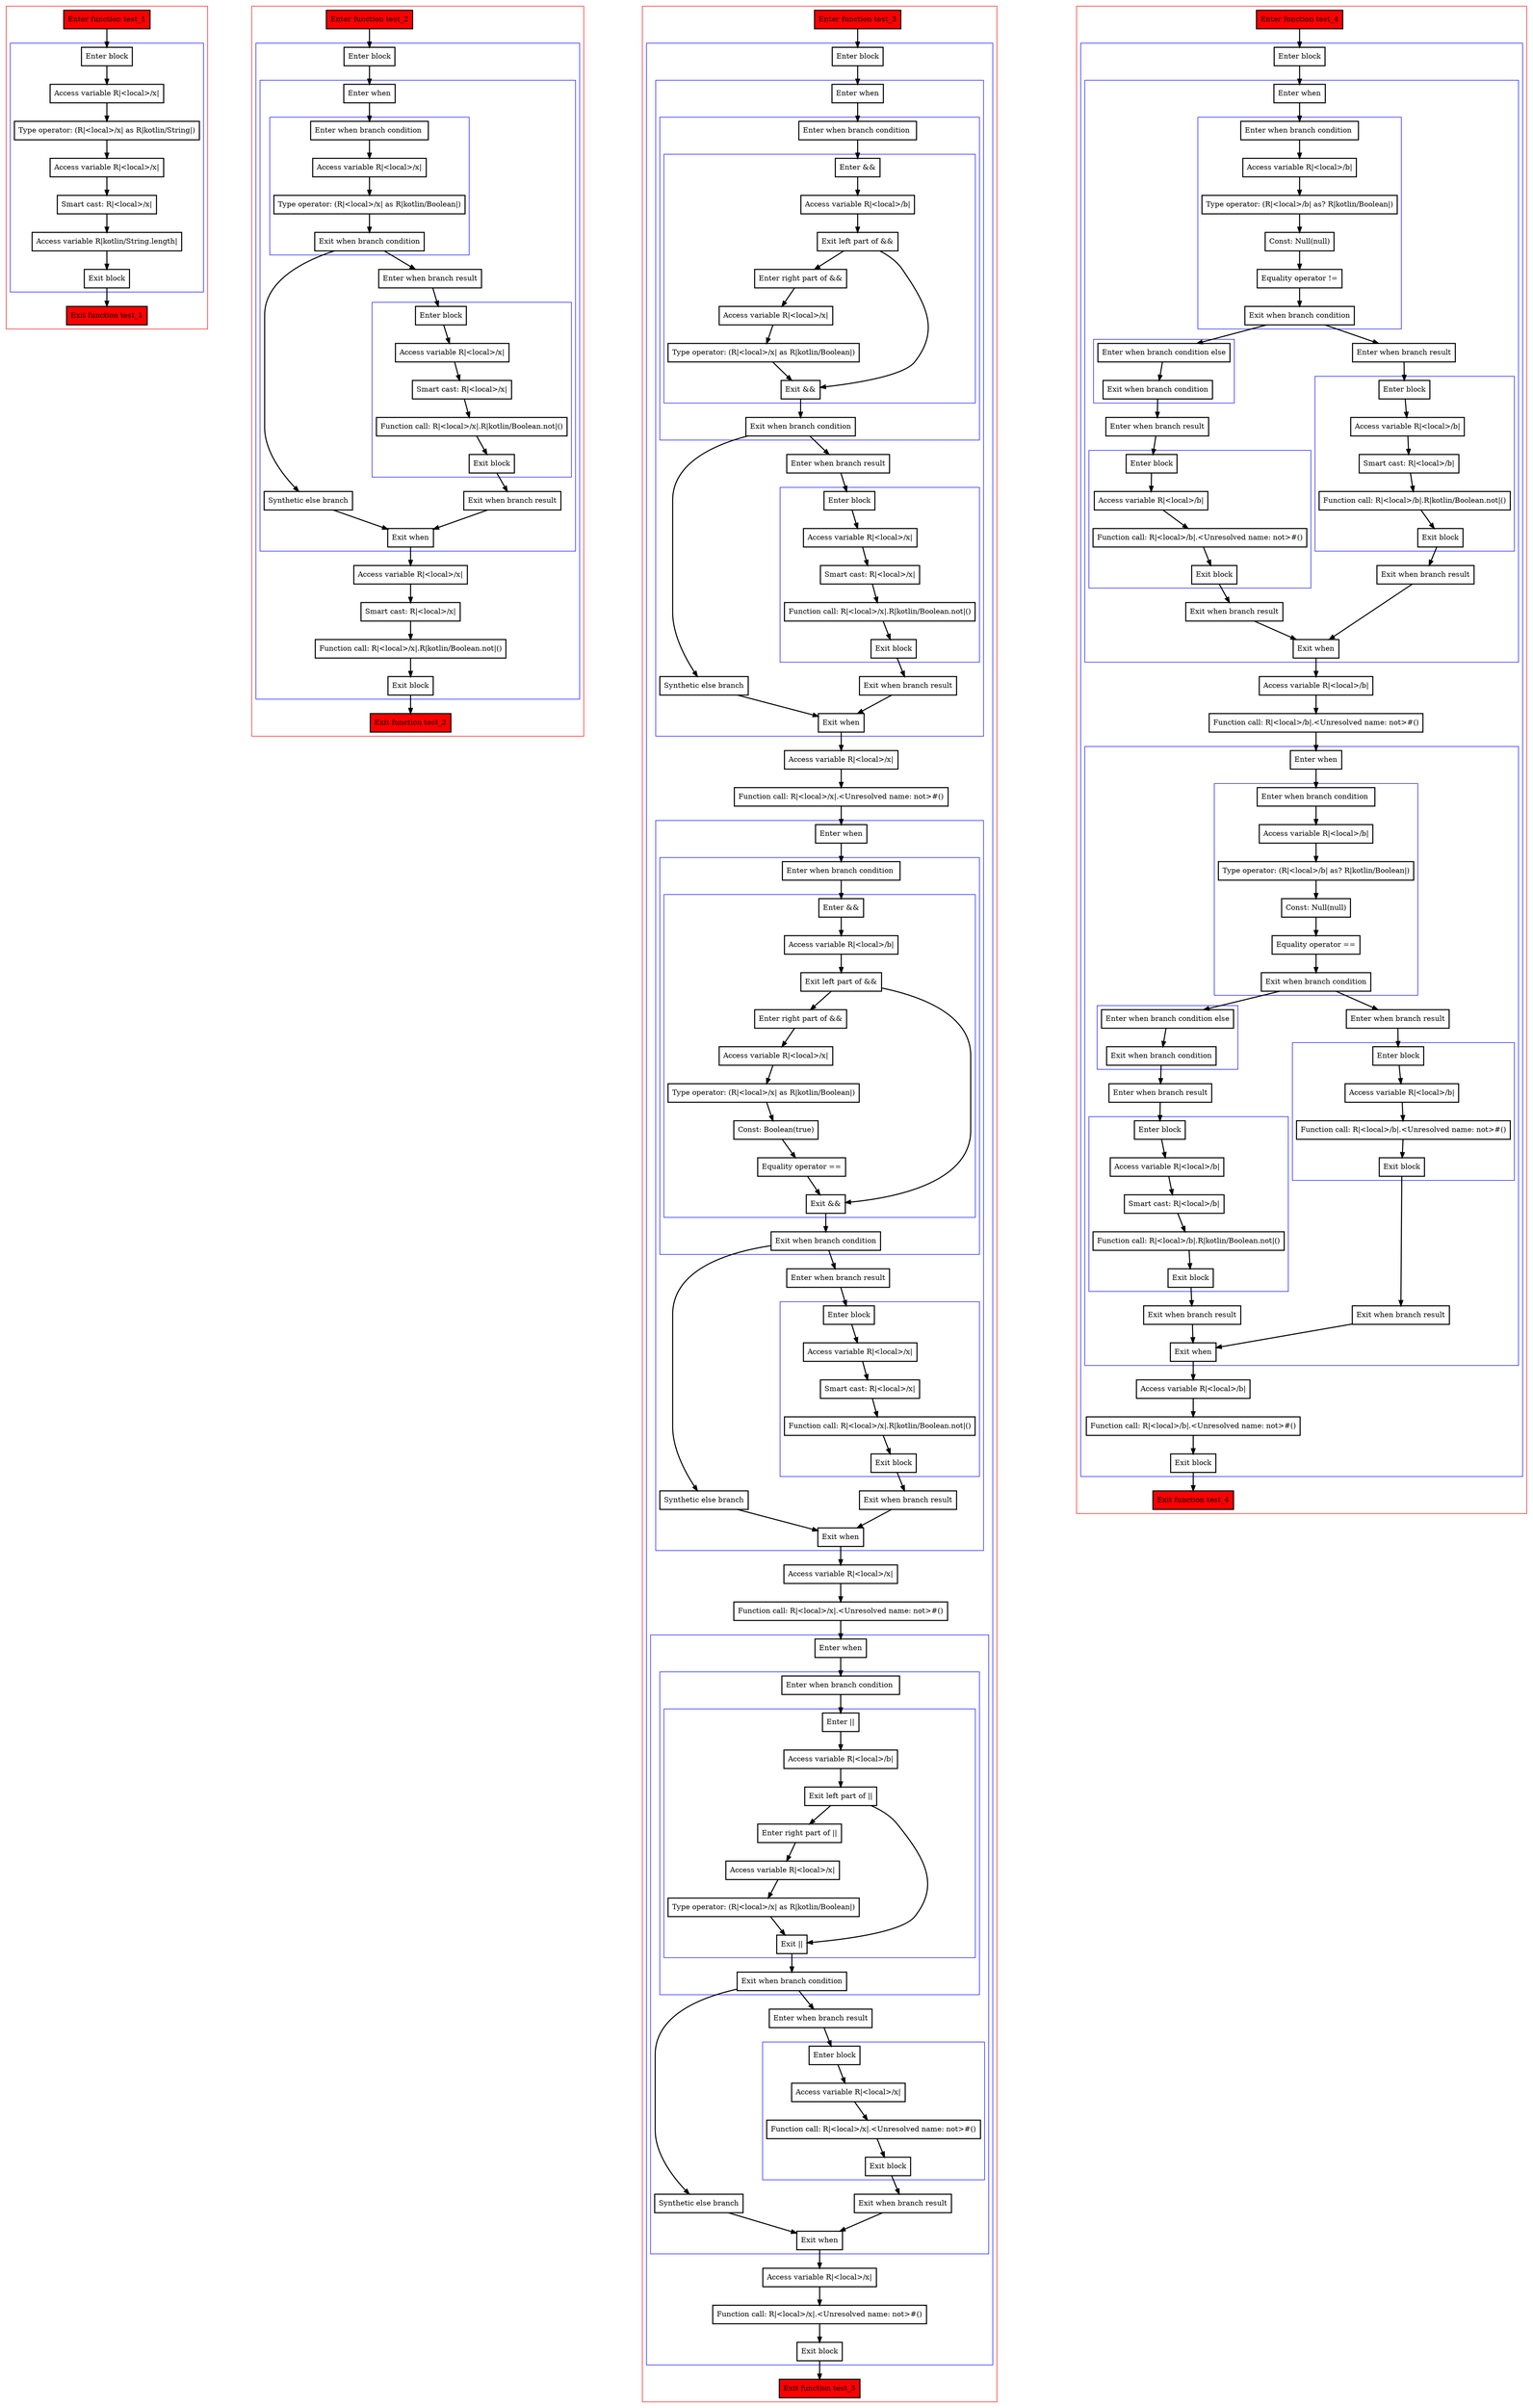 digraph casts_kt {
    graph [nodesep=3]
    node [shape=box penwidth=2]
    edge [penwidth=2]

    subgraph cluster_0 {
        color=red
        0 [label="Enter function test_1" style="filled" fillcolor=red];
        subgraph cluster_1 {
            color=blue
            1 [label="Enter block"];
            2 [label="Access variable R|<local>/x|"];
            3 [label="Type operator: (R|<local>/x| as R|kotlin/String|)"];
            4 [label="Access variable R|<local>/x|"];
            5 [label="Smart cast: R|<local>/x|"];
            6 [label="Access variable R|kotlin/String.length|"];
            7 [label="Exit block"];
        }
        8 [label="Exit function test_1" style="filled" fillcolor=red];
    }
    0 -> {1};
    1 -> {2};
    2 -> {3};
    3 -> {4};
    4 -> {5};
    5 -> {6};
    6 -> {7};
    7 -> {8};

    subgraph cluster_2 {
        color=red
        9 [label="Enter function test_2" style="filled" fillcolor=red];
        subgraph cluster_3 {
            color=blue
            10 [label="Enter block"];
            subgraph cluster_4 {
                color=blue
                11 [label="Enter when"];
                subgraph cluster_5 {
                    color=blue
                    12 [label="Enter when branch condition "];
                    13 [label="Access variable R|<local>/x|"];
                    14 [label="Type operator: (R|<local>/x| as R|kotlin/Boolean|)"];
                    15 [label="Exit when branch condition"];
                }
                16 [label="Synthetic else branch"];
                17 [label="Enter when branch result"];
                subgraph cluster_6 {
                    color=blue
                    18 [label="Enter block"];
                    19 [label="Access variable R|<local>/x|"];
                    20 [label="Smart cast: R|<local>/x|"];
                    21 [label="Function call: R|<local>/x|.R|kotlin/Boolean.not|()"];
                    22 [label="Exit block"];
                }
                23 [label="Exit when branch result"];
                24 [label="Exit when"];
            }
            25 [label="Access variable R|<local>/x|"];
            26 [label="Smart cast: R|<local>/x|"];
            27 [label="Function call: R|<local>/x|.R|kotlin/Boolean.not|()"];
            28 [label="Exit block"];
        }
        29 [label="Exit function test_2" style="filled" fillcolor=red];
    }
    9 -> {10};
    10 -> {11};
    11 -> {12};
    12 -> {13};
    13 -> {14};
    14 -> {15};
    15 -> {17 16};
    16 -> {24};
    17 -> {18};
    18 -> {19};
    19 -> {20};
    20 -> {21};
    21 -> {22};
    22 -> {23};
    23 -> {24};
    24 -> {25};
    25 -> {26};
    26 -> {27};
    27 -> {28};
    28 -> {29};

    subgraph cluster_7 {
        color=red
        30 [label="Enter function test_3" style="filled" fillcolor=red];
        subgraph cluster_8 {
            color=blue
            31 [label="Enter block"];
            subgraph cluster_9 {
                color=blue
                32 [label="Enter when"];
                subgraph cluster_10 {
                    color=blue
                    33 [label="Enter when branch condition "];
                    subgraph cluster_11 {
                        color=blue
                        34 [label="Enter &&"];
                        35 [label="Access variable R|<local>/b|"];
                        36 [label="Exit left part of &&"];
                        37 [label="Enter right part of &&"];
                        38 [label="Access variable R|<local>/x|"];
                        39 [label="Type operator: (R|<local>/x| as R|kotlin/Boolean|)"];
                        40 [label="Exit &&"];
                    }
                    41 [label="Exit when branch condition"];
                }
                42 [label="Synthetic else branch"];
                43 [label="Enter when branch result"];
                subgraph cluster_12 {
                    color=blue
                    44 [label="Enter block"];
                    45 [label="Access variable R|<local>/x|"];
                    46 [label="Smart cast: R|<local>/x|"];
                    47 [label="Function call: R|<local>/x|.R|kotlin/Boolean.not|()"];
                    48 [label="Exit block"];
                }
                49 [label="Exit when branch result"];
                50 [label="Exit when"];
            }
            51 [label="Access variable R|<local>/x|"];
            52 [label="Function call: R|<local>/x|.<Unresolved name: not>#()"];
            subgraph cluster_13 {
                color=blue
                53 [label="Enter when"];
                subgraph cluster_14 {
                    color=blue
                    54 [label="Enter when branch condition "];
                    subgraph cluster_15 {
                        color=blue
                        55 [label="Enter &&"];
                        56 [label="Access variable R|<local>/b|"];
                        57 [label="Exit left part of &&"];
                        58 [label="Enter right part of &&"];
                        59 [label="Access variable R|<local>/x|"];
                        60 [label="Type operator: (R|<local>/x| as R|kotlin/Boolean|)"];
                        61 [label="Const: Boolean(true)"];
                        62 [label="Equality operator =="];
                        63 [label="Exit &&"];
                    }
                    64 [label="Exit when branch condition"];
                }
                65 [label="Synthetic else branch"];
                66 [label="Enter when branch result"];
                subgraph cluster_16 {
                    color=blue
                    67 [label="Enter block"];
                    68 [label="Access variable R|<local>/x|"];
                    69 [label="Smart cast: R|<local>/x|"];
                    70 [label="Function call: R|<local>/x|.R|kotlin/Boolean.not|()"];
                    71 [label="Exit block"];
                }
                72 [label="Exit when branch result"];
                73 [label="Exit when"];
            }
            74 [label="Access variable R|<local>/x|"];
            75 [label="Function call: R|<local>/x|.<Unresolved name: not>#()"];
            subgraph cluster_17 {
                color=blue
                76 [label="Enter when"];
                subgraph cluster_18 {
                    color=blue
                    77 [label="Enter when branch condition "];
                    subgraph cluster_19 {
                        color=blue
                        78 [label="Enter ||"];
                        79 [label="Access variable R|<local>/b|"];
                        80 [label="Exit left part of ||"];
                        81 [label="Enter right part of ||"];
                        82 [label="Access variable R|<local>/x|"];
                        83 [label="Type operator: (R|<local>/x| as R|kotlin/Boolean|)"];
                        84 [label="Exit ||"];
                    }
                    85 [label="Exit when branch condition"];
                }
                86 [label="Synthetic else branch"];
                87 [label="Enter when branch result"];
                subgraph cluster_20 {
                    color=blue
                    88 [label="Enter block"];
                    89 [label="Access variable R|<local>/x|"];
                    90 [label="Function call: R|<local>/x|.<Unresolved name: not>#()"];
                    91 [label="Exit block"];
                }
                92 [label="Exit when branch result"];
                93 [label="Exit when"];
            }
            94 [label="Access variable R|<local>/x|"];
            95 [label="Function call: R|<local>/x|.<Unresolved name: not>#()"];
            96 [label="Exit block"];
        }
        97 [label="Exit function test_3" style="filled" fillcolor=red];
    }
    30 -> {31};
    31 -> {32};
    32 -> {33};
    33 -> {34};
    34 -> {35};
    35 -> {36};
    36 -> {40 37};
    37 -> {38};
    38 -> {39};
    39 -> {40};
    40 -> {41};
    41 -> {43 42};
    42 -> {50};
    43 -> {44};
    44 -> {45};
    45 -> {46};
    46 -> {47};
    47 -> {48};
    48 -> {49};
    49 -> {50};
    50 -> {51};
    51 -> {52};
    52 -> {53};
    53 -> {54};
    54 -> {55};
    55 -> {56};
    56 -> {57};
    57 -> {63 58};
    58 -> {59};
    59 -> {60};
    60 -> {61};
    61 -> {62};
    62 -> {63};
    63 -> {64};
    64 -> {66 65};
    65 -> {73};
    66 -> {67};
    67 -> {68};
    68 -> {69};
    69 -> {70};
    70 -> {71};
    71 -> {72};
    72 -> {73};
    73 -> {74};
    74 -> {75};
    75 -> {76};
    76 -> {77};
    77 -> {78};
    78 -> {79};
    79 -> {80};
    80 -> {84 81};
    81 -> {82};
    82 -> {83};
    83 -> {84};
    84 -> {85};
    85 -> {87 86};
    86 -> {93};
    87 -> {88};
    88 -> {89};
    89 -> {90};
    90 -> {91};
    91 -> {92};
    92 -> {93};
    93 -> {94};
    94 -> {95};
    95 -> {96};
    96 -> {97};

    subgraph cluster_21 {
        color=red
        98 [label="Enter function test_4" style="filled" fillcolor=red];
        subgraph cluster_22 {
            color=blue
            99 [label="Enter block"];
            subgraph cluster_23 {
                color=blue
                100 [label="Enter when"];
                subgraph cluster_24 {
                    color=blue
                    101 [label="Enter when branch condition "];
                    102 [label="Access variable R|<local>/b|"];
                    103 [label="Type operator: (R|<local>/b| as? R|kotlin/Boolean|)"];
                    104 [label="Const: Null(null)"];
                    105 [label="Equality operator !="];
                    106 [label="Exit when branch condition"];
                }
                subgraph cluster_25 {
                    color=blue
                    107 [label="Enter when branch condition else"];
                    108 [label="Exit when branch condition"];
                }
                109 [label="Enter when branch result"];
                subgraph cluster_26 {
                    color=blue
                    110 [label="Enter block"];
                    111 [label="Access variable R|<local>/b|"];
                    112 [label="Function call: R|<local>/b|.<Unresolved name: not>#()"];
                    113 [label="Exit block"];
                }
                114 [label="Exit when branch result"];
                115 [label="Enter when branch result"];
                subgraph cluster_27 {
                    color=blue
                    116 [label="Enter block"];
                    117 [label="Access variable R|<local>/b|"];
                    118 [label="Smart cast: R|<local>/b|"];
                    119 [label="Function call: R|<local>/b|.R|kotlin/Boolean.not|()"];
                    120 [label="Exit block"];
                }
                121 [label="Exit when branch result"];
                122 [label="Exit when"];
            }
            123 [label="Access variable R|<local>/b|"];
            124 [label="Function call: R|<local>/b|.<Unresolved name: not>#()"];
            subgraph cluster_28 {
                color=blue
                125 [label="Enter when"];
                subgraph cluster_29 {
                    color=blue
                    126 [label="Enter when branch condition "];
                    127 [label="Access variable R|<local>/b|"];
                    128 [label="Type operator: (R|<local>/b| as? R|kotlin/Boolean|)"];
                    129 [label="Const: Null(null)"];
                    130 [label="Equality operator =="];
                    131 [label="Exit when branch condition"];
                }
                subgraph cluster_30 {
                    color=blue
                    132 [label="Enter when branch condition else"];
                    133 [label="Exit when branch condition"];
                }
                134 [label="Enter when branch result"];
                subgraph cluster_31 {
                    color=blue
                    135 [label="Enter block"];
                    136 [label="Access variable R|<local>/b|"];
                    137 [label="Smart cast: R|<local>/b|"];
                    138 [label="Function call: R|<local>/b|.R|kotlin/Boolean.not|()"];
                    139 [label="Exit block"];
                }
                140 [label="Exit when branch result"];
                141 [label="Enter when branch result"];
                subgraph cluster_32 {
                    color=blue
                    142 [label="Enter block"];
                    143 [label="Access variable R|<local>/b|"];
                    144 [label="Function call: R|<local>/b|.<Unresolved name: not>#()"];
                    145 [label="Exit block"];
                }
                146 [label="Exit when branch result"];
                147 [label="Exit when"];
            }
            148 [label="Access variable R|<local>/b|"];
            149 [label="Function call: R|<local>/b|.<Unresolved name: not>#()"];
            150 [label="Exit block"];
        }
        151 [label="Exit function test_4" style="filled" fillcolor=red];
    }
    98 -> {99};
    99 -> {100};
    100 -> {101};
    101 -> {102};
    102 -> {103};
    103 -> {104};
    104 -> {105};
    105 -> {106};
    106 -> {115 107};
    107 -> {108};
    108 -> {109};
    109 -> {110};
    110 -> {111};
    111 -> {112};
    112 -> {113};
    113 -> {114};
    114 -> {122};
    115 -> {116};
    116 -> {117};
    117 -> {118};
    118 -> {119};
    119 -> {120};
    120 -> {121};
    121 -> {122};
    122 -> {123};
    123 -> {124};
    124 -> {125};
    125 -> {126};
    126 -> {127};
    127 -> {128};
    128 -> {129};
    129 -> {130};
    130 -> {131};
    131 -> {141 132};
    132 -> {133};
    133 -> {134};
    134 -> {135};
    135 -> {136};
    136 -> {137};
    137 -> {138};
    138 -> {139};
    139 -> {140};
    140 -> {147};
    141 -> {142};
    142 -> {143};
    143 -> {144};
    144 -> {145};
    145 -> {146};
    146 -> {147};
    147 -> {148};
    148 -> {149};
    149 -> {150};
    150 -> {151};

}
